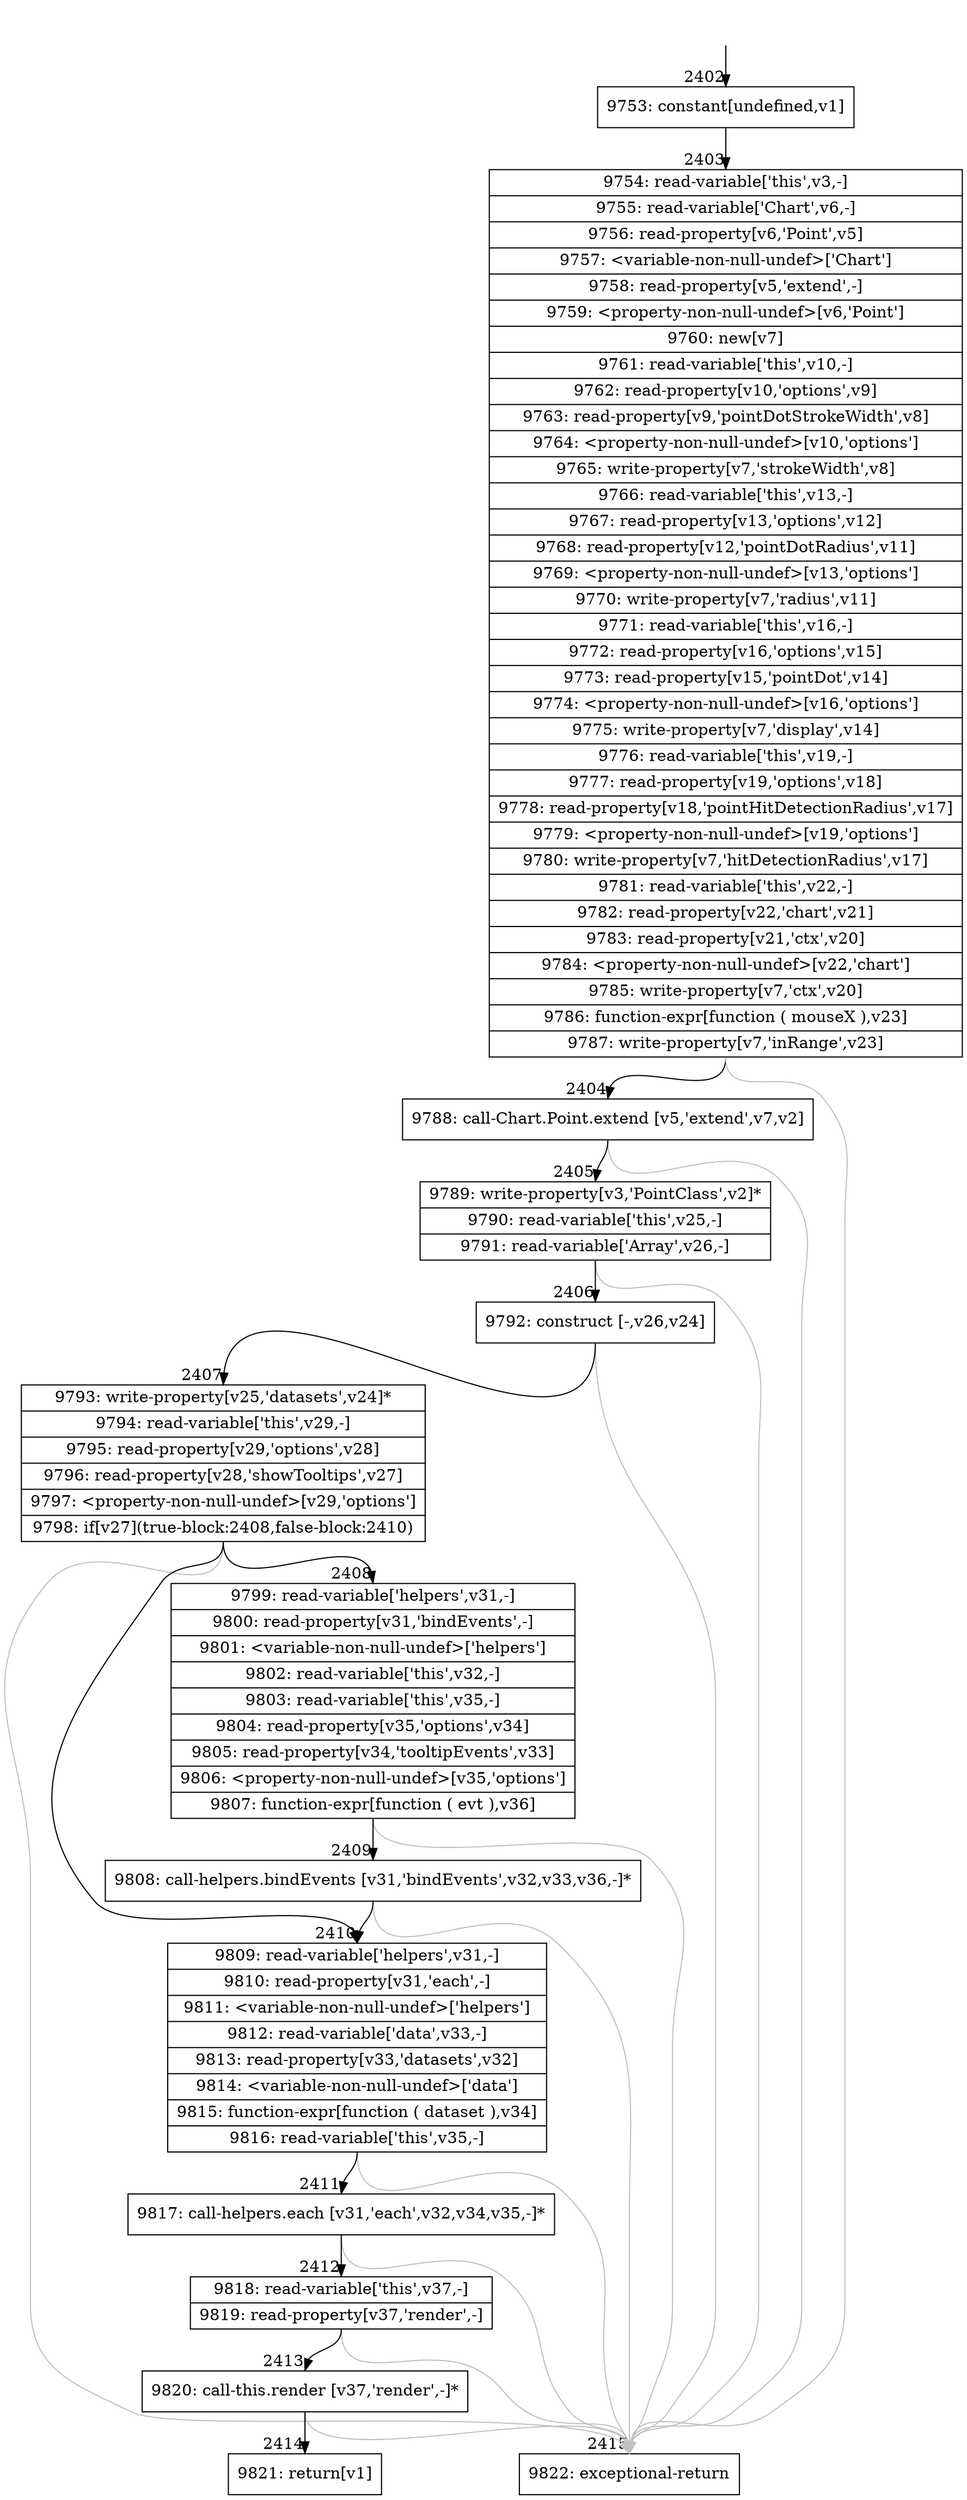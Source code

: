 digraph {
rankdir="TD"
BB_entry217[shape=none,label=""];
BB_entry217 -> BB2402 [tailport=s, headport=n, headlabel="    2402"]
BB2402 [shape=record label="{9753: constant[undefined,v1]}" ] 
BB2402 -> BB2403 [tailport=s, headport=n, headlabel="      2403"]
BB2403 [shape=record label="{9754: read-variable['this',v3,-]|9755: read-variable['Chart',v6,-]|9756: read-property[v6,'Point',v5]|9757: \<variable-non-null-undef\>['Chart']|9758: read-property[v5,'extend',-]|9759: \<property-non-null-undef\>[v6,'Point']|9760: new[v7]|9761: read-variable['this',v10,-]|9762: read-property[v10,'options',v9]|9763: read-property[v9,'pointDotStrokeWidth',v8]|9764: \<property-non-null-undef\>[v10,'options']|9765: write-property[v7,'strokeWidth',v8]|9766: read-variable['this',v13,-]|9767: read-property[v13,'options',v12]|9768: read-property[v12,'pointDotRadius',v11]|9769: \<property-non-null-undef\>[v13,'options']|9770: write-property[v7,'radius',v11]|9771: read-variable['this',v16,-]|9772: read-property[v16,'options',v15]|9773: read-property[v15,'pointDot',v14]|9774: \<property-non-null-undef\>[v16,'options']|9775: write-property[v7,'display',v14]|9776: read-variable['this',v19,-]|9777: read-property[v19,'options',v18]|9778: read-property[v18,'pointHitDetectionRadius',v17]|9779: \<property-non-null-undef\>[v19,'options']|9780: write-property[v7,'hitDetectionRadius',v17]|9781: read-variable['this',v22,-]|9782: read-property[v22,'chart',v21]|9783: read-property[v21,'ctx',v20]|9784: \<property-non-null-undef\>[v22,'chart']|9785: write-property[v7,'ctx',v20]|9786: function-expr[function ( mouseX ),v23]|9787: write-property[v7,'inRange',v23]}" ] 
BB2403 -> BB2404 [tailport=s, headport=n, headlabel="      2404"]
BB2403 -> BB2415 [tailport=s, headport=n, color=gray, headlabel="      2415"]
BB2404 [shape=record label="{9788: call-Chart.Point.extend [v5,'extend',v7,v2]}" ] 
BB2404 -> BB2405 [tailport=s, headport=n, headlabel="      2405"]
BB2404 -> BB2415 [tailport=s, headport=n, color=gray]
BB2405 [shape=record label="{9789: write-property[v3,'PointClass',v2]*|9790: read-variable['this',v25,-]|9791: read-variable['Array',v26,-]}" ] 
BB2405 -> BB2406 [tailport=s, headport=n, headlabel="      2406"]
BB2405 -> BB2415 [tailport=s, headport=n, color=gray]
BB2406 [shape=record label="{9792: construct [-,v26,v24]}" ] 
BB2406 -> BB2407 [tailport=s, headport=n, headlabel="      2407"]
BB2406 -> BB2415 [tailport=s, headport=n, color=gray]
BB2407 [shape=record label="{9793: write-property[v25,'datasets',v24]*|9794: read-variable['this',v29,-]|9795: read-property[v29,'options',v28]|9796: read-property[v28,'showTooltips',v27]|9797: \<property-non-null-undef\>[v29,'options']|9798: if[v27](true-block:2408,false-block:2410)}" ] 
BB2407 -> BB2408 [tailport=s, headport=n, headlabel="      2408"]
BB2407 -> BB2410 [tailport=s, headport=n, headlabel="      2410"]
BB2407 -> BB2415 [tailport=s, headport=n, color=gray]
BB2408 [shape=record label="{9799: read-variable['helpers',v31,-]|9800: read-property[v31,'bindEvents',-]|9801: \<variable-non-null-undef\>['helpers']|9802: read-variable['this',v32,-]|9803: read-variable['this',v35,-]|9804: read-property[v35,'options',v34]|9805: read-property[v34,'tooltipEvents',v33]|9806: \<property-non-null-undef\>[v35,'options']|9807: function-expr[function ( evt ),v36]}" ] 
BB2408 -> BB2409 [tailport=s, headport=n, headlabel="      2409"]
BB2408 -> BB2415 [tailport=s, headport=n, color=gray]
BB2409 [shape=record label="{9808: call-helpers.bindEvents [v31,'bindEvents',v32,v33,v36,-]*}" ] 
BB2409 -> BB2410 [tailport=s, headport=n]
BB2409 -> BB2415 [tailport=s, headport=n, color=gray]
BB2410 [shape=record label="{9809: read-variable['helpers',v31,-]|9810: read-property[v31,'each',-]|9811: \<variable-non-null-undef\>['helpers']|9812: read-variable['data',v33,-]|9813: read-property[v33,'datasets',v32]|9814: \<variable-non-null-undef\>['data']|9815: function-expr[function ( dataset ),v34]|9816: read-variable['this',v35,-]}" ] 
BB2410 -> BB2411 [tailport=s, headport=n, headlabel="      2411"]
BB2410 -> BB2415 [tailport=s, headport=n, color=gray]
BB2411 [shape=record label="{9817: call-helpers.each [v31,'each',v32,v34,v35,-]*}" ] 
BB2411 -> BB2412 [tailport=s, headport=n, headlabel="      2412"]
BB2411 -> BB2415 [tailport=s, headport=n, color=gray]
BB2412 [shape=record label="{9818: read-variable['this',v37,-]|9819: read-property[v37,'render',-]}" ] 
BB2412 -> BB2413 [tailport=s, headport=n, headlabel="      2413"]
BB2412 -> BB2415 [tailport=s, headport=n, color=gray]
BB2413 [shape=record label="{9820: call-this.render [v37,'render',-]*}" ] 
BB2413 -> BB2414 [tailport=s, headport=n, headlabel="      2414"]
BB2413 -> BB2415 [tailport=s, headport=n, color=gray]
BB2414 [shape=record label="{9821: return[v1]}" ] 
BB2415 [shape=record label="{9822: exceptional-return}" ] 
//#$~ 2642
}
